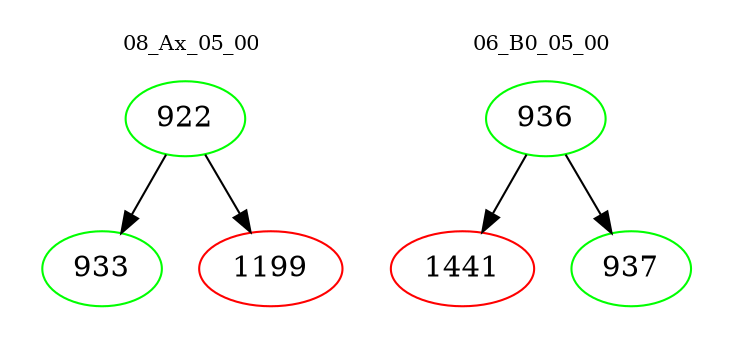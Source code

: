 digraph{
subgraph cluster_0 {
color = white
label = "08_Ax_05_00";
fontsize=10;
T0_922 [label="922", color="green"]
T0_922 -> T0_933 [color="black"]
T0_933 [label="933", color="green"]
T0_922 -> T0_1199 [color="black"]
T0_1199 [label="1199", color="red"]
}
subgraph cluster_1 {
color = white
label = "06_B0_05_00";
fontsize=10;
T1_936 [label="936", color="green"]
T1_936 -> T1_1441 [color="black"]
T1_1441 [label="1441", color="red"]
T1_936 -> T1_937 [color="black"]
T1_937 [label="937", color="green"]
}
}
